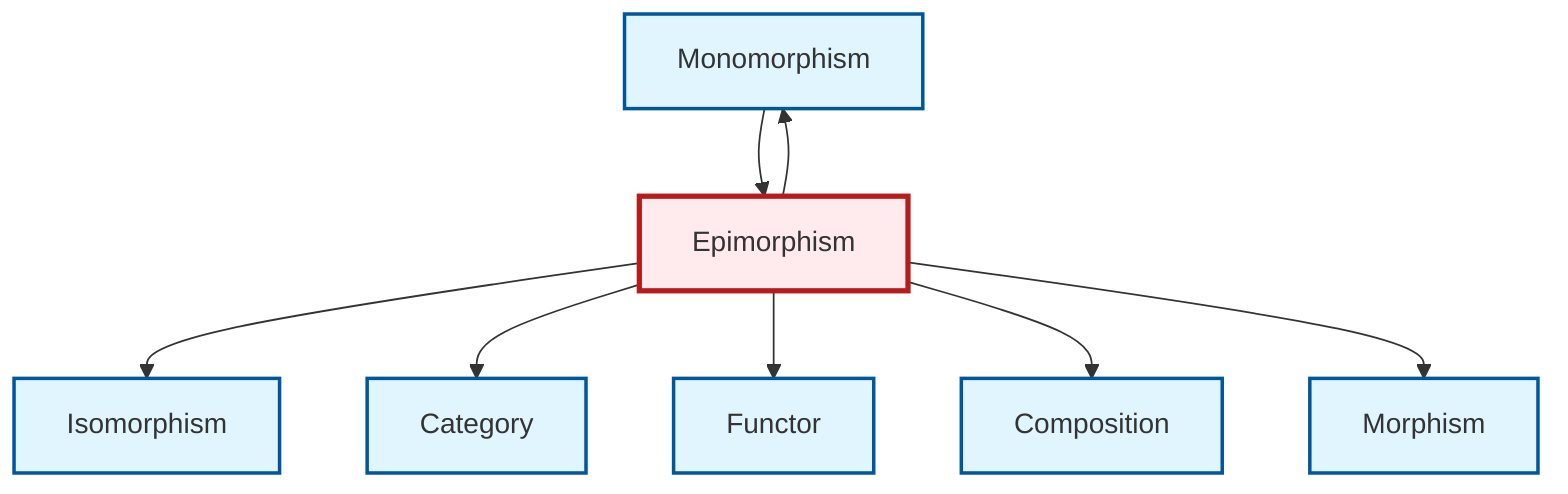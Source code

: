 graph TD
    classDef definition fill:#e1f5fe,stroke:#01579b,stroke-width:2px
    classDef theorem fill:#f3e5f5,stroke:#4a148c,stroke-width:2px
    classDef axiom fill:#fff3e0,stroke:#e65100,stroke-width:2px
    classDef example fill:#e8f5e9,stroke:#1b5e20,stroke-width:2px
    classDef current fill:#ffebee,stroke:#b71c1c,stroke-width:3px
    def-functor["Functor"]:::definition
    def-monomorphism["Monomorphism"]:::definition
    def-morphism["Morphism"]:::definition
    def-epimorphism["Epimorphism"]:::definition
    def-composition["Composition"]:::definition
    def-category["Category"]:::definition
    def-isomorphism["Isomorphism"]:::definition
    def-epimorphism --> def-isomorphism
    def-epimorphism --> def-category
    def-epimorphism --> def-functor
    def-monomorphism --> def-epimorphism
    def-epimorphism --> def-composition
    def-epimorphism --> def-monomorphism
    def-epimorphism --> def-morphism
    class def-epimorphism current